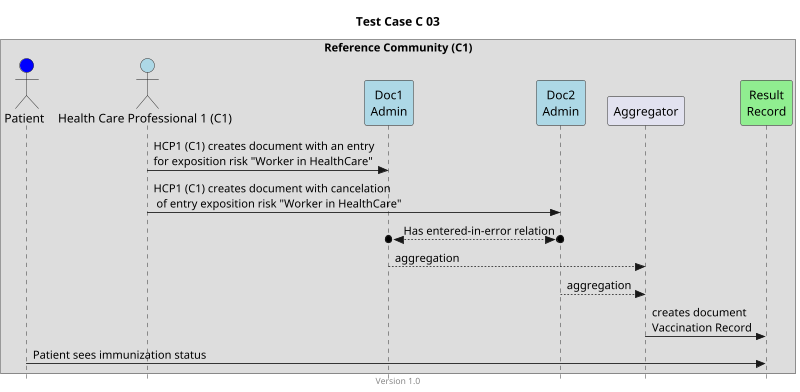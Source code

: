 @startuml
title Test Case C 03
footer Version 1.0
skinparam responseMessageBelowArrow true
skinparam style strictuml
scale max 800 width


box "Reference Community (C1)"
actor "Patient" as PAT #blue
actor "Health Care Professional 1 (C1)" as HCP1_C1 #lightblue
participant "Doc1\nAdmin" as Doc1 #lightblue
participant "Doc2\nAdmin" as Doc2 #lightblue
participant Aggregator as AGG
participant "Result\nRecord" as RES #lightgreen
end box

HCP1_C1 -> Doc1: HCP1 (C1) creates document with an entry\nfor exposition risk "Worker in HealthCare"

HCP1_C1 -> Doc2: HCP1 (C1) creates document with cancelation\n of entry exposition risk "Worker in HealthCare"

Doc2 o<-->o Doc1: Has entered-in-error relation

Doc1 --> AGG: aggregation
Doc2 --> AGG: aggregation
AGG -> RES: creates document\nVaccination Record 
PAT -> RES: Patient sees immunization status


@enduml
